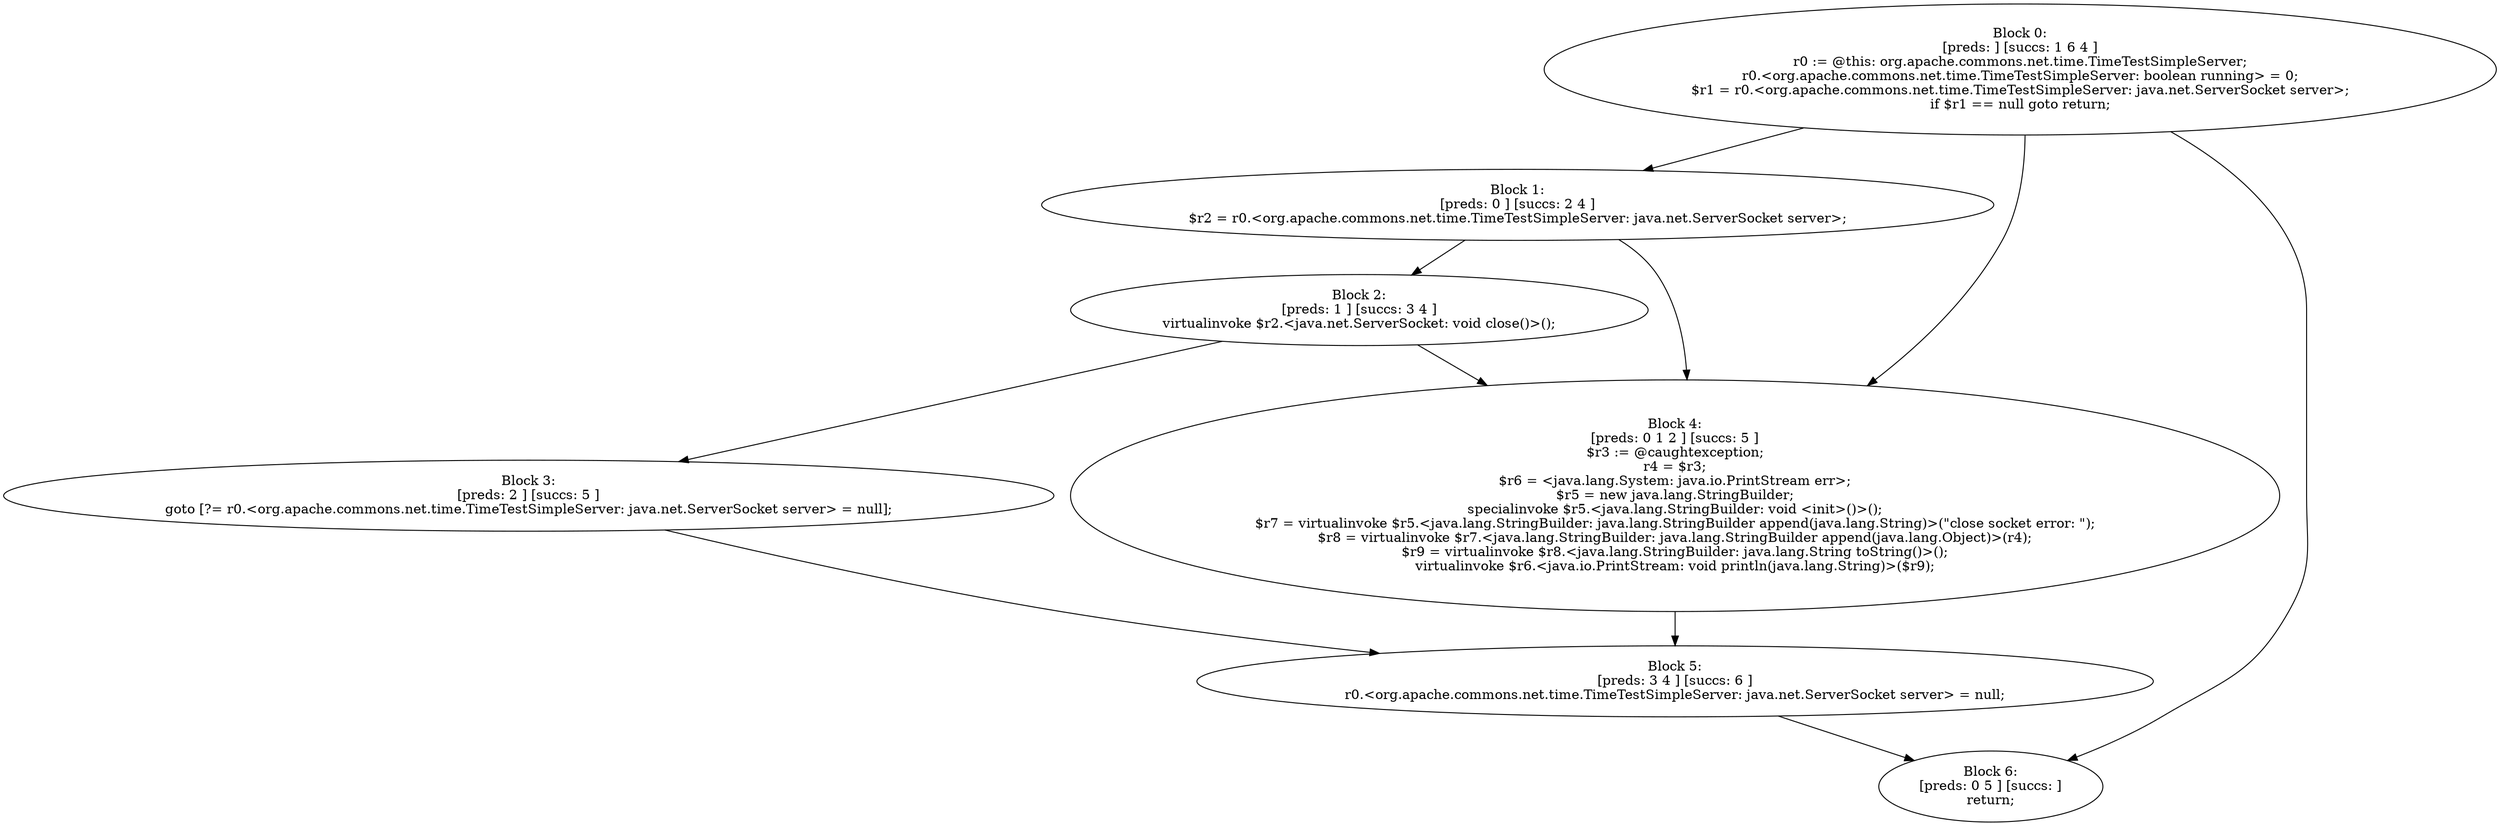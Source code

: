digraph "unitGraph" {
    "Block 0:
[preds: ] [succs: 1 6 4 ]
r0 := @this: org.apache.commons.net.time.TimeTestSimpleServer;
r0.<org.apache.commons.net.time.TimeTestSimpleServer: boolean running> = 0;
$r1 = r0.<org.apache.commons.net.time.TimeTestSimpleServer: java.net.ServerSocket server>;
if $r1 == null goto return;
"
    "Block 1:
[preds: 0 ] [succs: 2 4 ]
$r2 = r0.<org.apache.commons.net.time.TimeTestSimpleServer: java.net.ServerSocket server>;
"
    "Block 2:
[preds: 1 ] [succs: 3 4 ]
virtualinvoke $r2.<java.net.ServerSocket: void close()>();
"
    "Block 3:
[preds: 2 ] [succs: 5 ]
goto [?= r0.<org.apache.commons.net.time.TimeTestSimpleServer: java.net.ServerSocket server> = null];
"
    "Block 4:
[preds: 0 1 2 ] [succs: 5 ]
$r3 := @caughtexception;
r4 = $r3;
$r6 = <java.lang.System: java.io.PrintStream err>;
$r5 = new java.lang.StringBuilder;
specialinvoke $r5.<java.lang.StringBuilder: void <init>()>();
$r7 = virtualinvoke $r5.<java.lang.StringBuilder: java.lang.StringBuilder append(java.lang.String)>(\"close socket error: \");
$r8 = virtualinvoke $r7.<java.lang.StringBuilder: java.lang.StringBuilder append(java.lang.Object)>(r4);
$r9 = virtualinvoke $r8.<java.lang.StringBuilder: java.lang.String toString()>();
virtualinvoke $r6.<java.io.PrintStream: void println(java.lang.String)>($r9);
"
    "Block 5:
[preds: 3 4 ] [succs: 6 ]
r0.<org.apache.commons.net.time.TimeTestSimpleServer: java.net.ServerSocket server> = null;
"
    "Block 6:
[preds: 0 5 ] [succs: ]
return;
"
    "Block 0:
[preds: ] [succs: 1 6 4 ]
r0 := @this: org.apache.commons.net.time.TimeTestSimpleServer;
r0.<org.apache.commons.net.time.TimeTestSimpleServer: boolean running> = 0;
$r1 = r0.<org.apache.commons.net.time.TimeTestSimpleServer: java.net.ServerSocket server>;
if $r1 == null goto return;
"->"Block 1:
[preds: 0 ] [succs: 2 4 ]
$r2 = r0.<org.apache.commons.net.time.TimeTestSimpleServer: java.net.ServerSocket server>;
";
    "Block 0:
[preds: ] [succs: 1 6 4 ]
r0 := @this: org.apache.commons.net.time.TimeTestSimpleServer;
r0.<org.apache.commons.net.time.TimeTestSimpleServer: boolean running> = 0;
$r1 = r0.<org.apache.commons.net.time.TimeTestSimpleServer: java.net.ServerSocket server>;
if $r1 == null goto return;
"->"Block 6:
[preds: 0 5 ] [succs: ]
return;
";
    "Block 0:
[preds: ] [succs: 1 6 4 ]
r0 := @this: org.apache.commons.net.time.TimeTestSimpleServer;
r0.<org.apache.commons.net.time.TimeTestSimpleServer: boolean running> = 0;
$r1 = r0.<org.apache.commons.net.time.TimeTestSimpleServer: java.net.ServerSocket server>;
if $r1 == null goto return;
"->"Block 4:
[preds: 0 1 2 ] [succs: 5 ]
$r3 := @caughtexception;
r4 = $r3;
$r6 = <java.lang.System: java.io.PrintStream err>;
$r5 = new java.lang.StringBuilder;
specialinvoke $r5.<java.lang.StringBuilder: void <init>()>();
$r7 = virtualinvoke $r5.<java.lang.StringBuilder: java.lang.StringBuilder append(java.lang.String)>(\"close socket error: \");
$r8 = virtualinvoke $r7.<java.lang.StringBuilder: java.lang.StringBuilder append(java.lang.Object)>(r4);
$r9 = virtualinvoke $r8.<java.lang.StringBuilder: java.lang.String toString()>();
virtualinvoke $r6.<java.io.PrintStream: void println(java.lang.String)>($r9);
";
    "Block 1:
[preds: 0 ] [succs: 2 4 ]
$r2 = r0.<org.apache.commons.net.time.TimeTestSimpleServer: java.net.ServerSocket server>;
"->"Block 2:
[preds: 1 ] [succs: 3 4 ]
virtualinvoke $r2.<java.net.ServerSocket: void close()>();
";
    "Block 1:
[preds: 0 ] [succs: 2 4 ]
$r2 = r0.<org.apache.commons.net.time.TimeTestSimpleServer: java.net.ServerSocket server>;
"->"Block 4:
[preds: 0 1 2 ] [succs: 5 ]
$r3 := @caughtexception;
r4 = $r3;
$r6 = <java.lang.System: java.io.PrintStream err>;
$r5 = new java.lang.StringBuilder;
specialinvoke $r5.<java.lang.StringBuilder: void <init>()>();
$r7 = virtualinvoke $r5.<java.lang.StringBuilder: java.lang.StringBuilder append(java.lang.String)>(\"close socket error: \");
$r8 = virtualinvoke $r7.<java.lang.StringBuilder: java.lang.StringBuilder append(java.lang.Object)>(r4);
$r9 = virtualinvoke $r8.<java.lang.StringBuilder: java.lang.String toString()>();
virtualinvoke $r6.<java.io.PrintStream: void println(java.lang.String)>($r9);
";
    "Block 2:
[preds: 1 ] [succs: 3 4 ]
virtualinvoke $r2.<java.net.ServerSocket: void close()>();
"->"Block 3:
[preds: 2 ] [succs: 5 ]
goto [?= r0.<org.apache.commons.net.time.TimeTestSimpleServer: java.net.ServerSocket server> = null];
";
    "Block 2:
[preds: 1 ] [succs: 3 4 ]
virtualinvoke $r2.<java.net.ServerSocket: void close()>();
"->"Block 4:
[preds: 0 1 2 ] [succs: 5 ]
$r3 := @caughtexception;
r4 = $r3;
$r6 = <java.lang.System: java.io.PrintStream err>;
$r5 = new java.lang.StringBuilder;
specialinvoke $r5.<java.lang.StringBuilder: void <init>()>();
$r7 = virtualinvoke $r5.<java.lang.StringBuilder: java.lang.StringBuilder append(java.lang.String)>(\"close socket error: \");
$r8 = virtualinvoke $r7.<java.lang.StringBuilder: java.lang.StringBuilder append(java.lang.Object)>(r4);
$r9 = virtualinvoke $r8.<java.lang.StringBuilder: java.lang.String toString()>();
virtualinvoke $r6.<java.io.PrintStream: void println(java.lang.String)>($r9);
";
    "Block 3:
[preds: 2 ] [succs: 5 ]
goto [?= r0.<org.apache.commons.net.time.TimeTestSimpleServer: java.net.ServerSocket server> = null];
"->"Block 5:
[preds: 3 4 ] [succs: 6 ]
r0.<org.apache.commons.net.time.TimeTestSimpleServer: java.net.ServerSocket server> = null;
";
    "Block 4:
[preds: 0 1 2 ] [succs: 5 ]
$r3 := @caughtexception;
r4 = $r3;
$r6 = <java.lang.System: java.io.PrintStream err>;
$r5 = new java.lang.StringBuilder;
specialinvoke $r5.<java.lang.StringBuilder: void <init>()>();
$r7 = virtualinvoke $r5.<java.lang.StringBuilder: java.lang.StringBuilder append(java.lang.String)>(\"close socket error: \");
$r8 = virtualinvoke $r7.<java.lang.StringBuilder: java.lang.StringBuilder append(java.lang.Object)>(r4);
$r9 = virtualinvoke $r8.<java.lang.StringBuilder: java.lang.String toString()>();
virtualinvoke $r6.<java.io.PrintStream: void println(java.lang.String)>($r9);
"->"Block 5:
[preds: 3 4 ] [succs: 6 ]
r0.<org.apache.commons.net.time.TimeTestSimpleServer: java.net.ServerSocket server> = null;
";
    "Block 5:
[preds: 3 4 ] [succs: 6 ]
r0.<org.apache.commons.net.time.TimeTestSimpleServer: java.net.ServerSocket server> = null;
"->"Block 6:
[preds: 0 5 ] [succs: ]
return;
";
}
